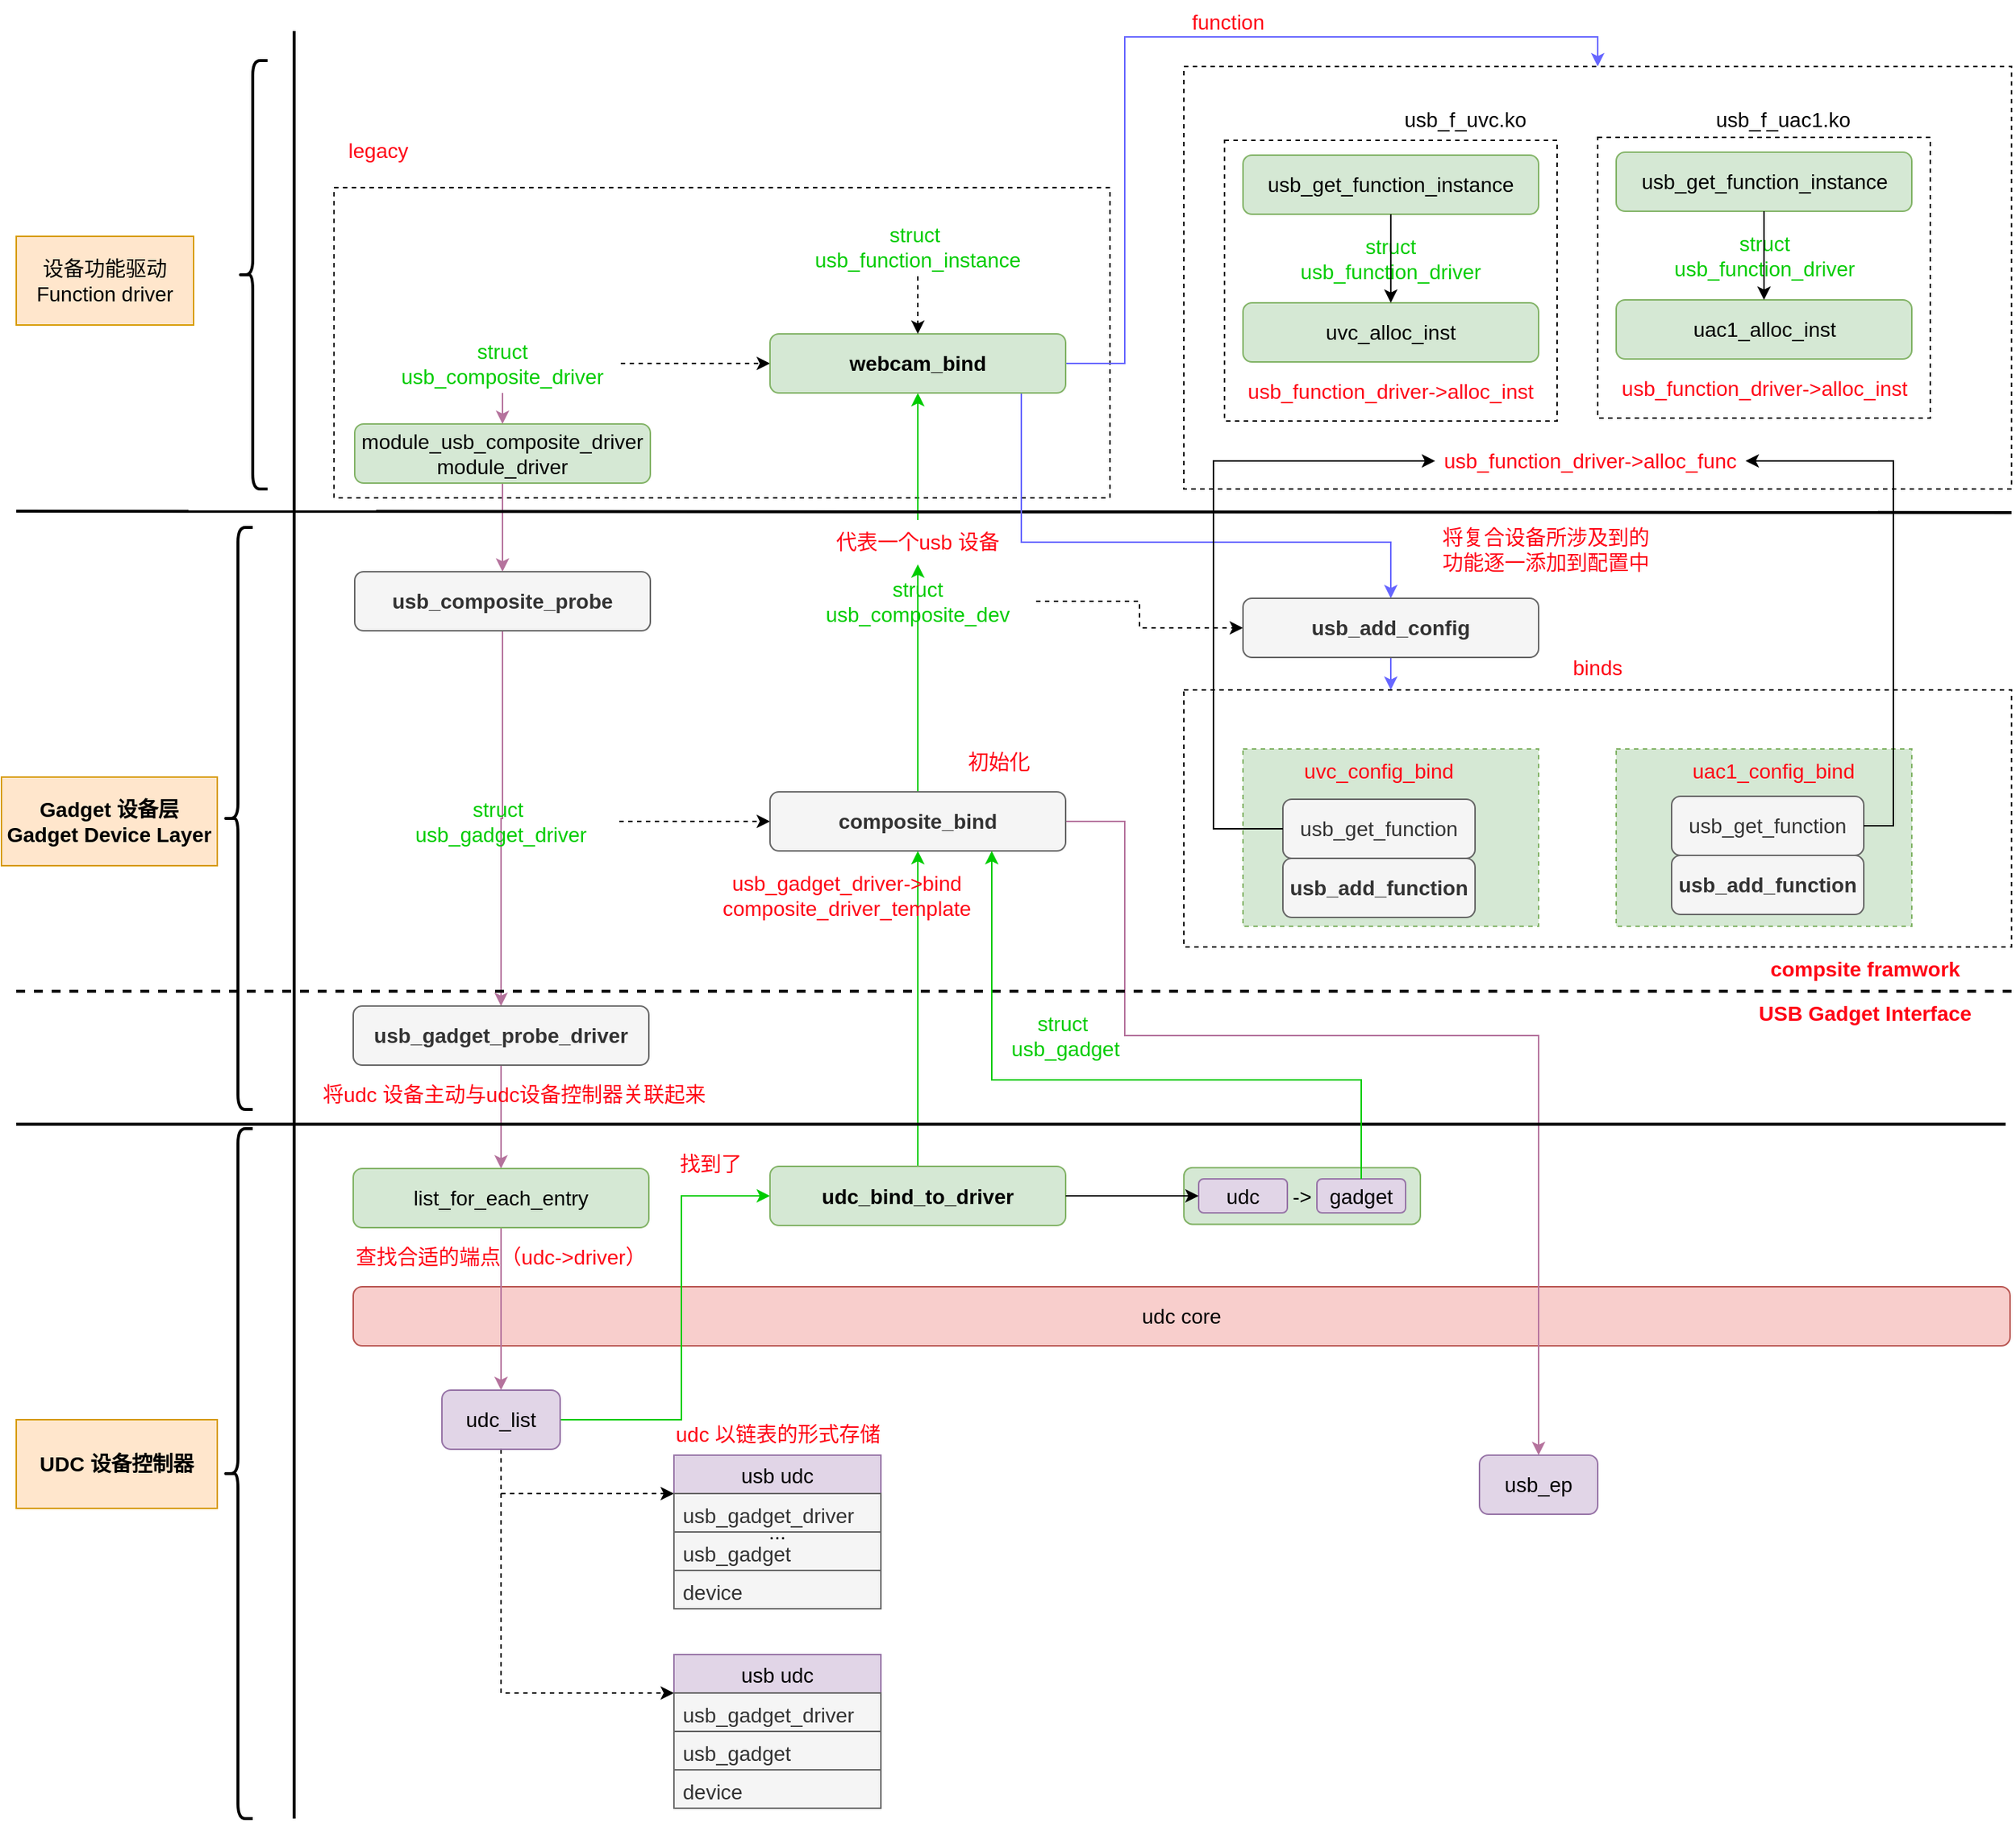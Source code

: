 <mxfile version="14.6.1" type="github">
  <diagram id="BDovwW1Q0JBoSyO907lS" name="第 1 页">
    <mxGraphModel dx="1447" dy="657" grid="1" gridSize="10" guides="1" tooltips="1" connect="1" arrows="1" fold="1" page="1" pageScale="1" pageWidth="1654" pageHeight="1169" math="0" shadow="0">
      <root>
        <mxCell id="0" />
        <mxCell id="1" parent="0" />
        <mxCell id="wkQvnUPnwcLy2Ve_AfU4-67" value="" style="rounded=0;whiteSpace=wrap;html=1;dashed=1;fontSize=14;fillColor=none;" vertex="1" parent="1">
          <mxGeometry x="870" y="516" width="560" height="174" as="geometry" />
        </mxCell>
        <mxCell id="wkQvnUPnwcLy2Ve_AfU4-7" value="" style="rounded=0;whiteSpace=wrap;html=1;fontSize=14;fillColor=none;dashed=1;" vertex="1" parent="1">
          <mxGeometry x="295" y="176" width="525" height="210" as="geometry" />
        </mxCell>
        <mxCell id="wkQvnUPnwcLy2Ve_AfU4-22" value="" style="rounded=0;whiteSpace=wrap;html=1;dashed=1;fontSize=14;fillColor=none;" vertex="1" parent="1">
          <mxGeometry x="870" y="94" width="560" height="286" as="geometry" />
        </mxCell>
        <mxCell id="V6lHvnkKD9r7ff4-EVEF-62" style="edgeStyle=orthogonalEdgeStyle;rounded=0;orthogonalLoop=1;jettySize=auto;html=1;exitX=0.5;exitY=0;exitDx=0;exitDy=0;entryX=0.5;entryY=1;entryDx=0;entryDy=0;fontSize=14;strokeColor=#00CC00;" edge="1" parent="1" source="V6lHvnkKD9r7ff4-EVEF-18" target="V6lHvnkKD9r7ff4-EVEF-49">
          <mxGeometry relative="1" as="geometry" />
        </mxCell>
        <mxCell id="V6lHvnkKD9r7ff4-EVEF-50" value="&lt;font color=&quot;#ff0516&quot;&gt;usb_gadget_driver-&amp;gt;bind&lt;br&gt;composite_driver_template&lt;br&gt;&lt;/font&gt;" style="text;html=1;strokeColor=none;fillColor=none;align=center;verticalAlign=middle;whiteSpace=wrap;rounded=0;fontSize=14;" vertex="1" parent="1">
          <mxGeometry x="557" y="640" width="170" height="30" as="geometry" />
        </mxCell>
        <mxCell id="V6lHvnkKD9r7ff4-EVEF-17" value="&lt;font&gt;&lt;span style=&quot;font-size: 14px&quot;&gt;udc core&lt;/span&gt;&lt;br&gt;&lt;/font&gt;" style="rounded=1;whiteSpace=wrap;html=1;fillColor=#f8cecc;strokeColor=#b85450;" vertex="1" parent="1">
          <mxGeometry x="308" y="920" width="1121" height="40" as="geometry" />
        </mxCell>
        <mxCell id="V6lHvnkKD9r7ff4-EVEF-10" value="" style="edgeStyle=orthogonalEdgeStyle;rounded=0;orthogonalLoop=1;jettySize=auto;html=1;fontSize=14;strokeColor=#B5739D;" edge="1" parent="1" source="V6lHvnkKD9r7ff4-EVEF-1" target="V6lHvnkKD9r7ff4-EVEF-9">
          <mxGeometry relative="1" as="geometry" />
        </mxCell>
        <mxCell id="V6lHvnkKD9r7ff4-EVEF-1" value="&lt;font&gt;&lt;span style=&quot;font-size: 14px&quot;&gt;module_usb_composite_driver&lt;/span&gt;&lt;font style=&quot;font-size: 14px&quot;&gt;&lt;br&gt;module_driver&lt;/font&gt;&lt;br&gt;&lt;/font&gt;" style="rounded=1;whiteSpace=wrap;html=1;fillColor=#d5e8d4;strokeColor=#82b366;" vertex="1" parent="1">
          <mxGeometry x="309" y="336" width="200" height="40" as="geometry" />
        </mxCell>
        <mxCell id="V6lHvnkKD9r7ff4-EVEF-14" style="edgeStyle=orthogonalEdgeStyle;rounded=0;orthogonalLoop=1;jettySize=auto;html=1;exitX=0.5;exitY=1;exitDx=0;exitDy=0;entryX=0.5;entryY=0;entryDx=0;entryDy=0;fontSize=14;strokeColor=#B5739D;" edge="1" parent="1" source="V6lHvnkKD9r7ff4-EVEF-6" target="V6lHvnkKD9r7ff4-EVEF-1">
          <mxGeometry relative="1" as="geometry" />
        </mxCell>
        <mxCell id="V6lHvnkKD9r7ff4-EVEF-65" style="edgeStyle=orthogonalEdgeStyle;rounded=0;orthogonalLoop=1;jettySize=auto;html=1;exitX=1;exitY=0.5;exitDx=0;exitDy=0;fontSize=14;dashed=1;" edge="1" parent="1" source="V6lHvnkKD9r7ff4-EVEF-6" target="V6lHvnkKD9r7ff4-EVEF-64">
          <mxGeometry relative="1" as="geometry" />
        </mxCell>
        <mxCell id="V6lHvnkKD9r7ff4-EVEF-6" value="&lt;font color=&quot;#00cc00&quot;&gt;struct usb_composite_driver&lt;/font&gt;" style="text;html=1;strokeColor=none;fillColor=none;align=center;verticalAlign=middle;whiteSpace=wrap;rounded=0;fontSize=14;" vertex="1" parent="1">
          <mxGeometry x="329" y="275" width="160" height="40" as="geometry" />
        </mxCell>
        <mxCell id="wkQvnUPnwcLy2Ve_AfU4-51" style="edgeStyle=orthogonalEdgeStyle;rounded=0;orthogonalLoop=1;jettySize=auto;html=1;exitX=0.5;exitY=1;exitDx=0;exitDy=0;fontSize=14;strokeColor=#B5739D;" edge="1" parent="1" source="V6lHvnkKD9r7ff4-EVEF-9" target="V6lHvnkKD9r7ff4-EVEF-12">
          <mxGeometry relative="1" as="geometry" />
        </mxCell>
        <mxCell id="V6lHvnkKD9r7ff4-EVEF-9" value="&lt;font&gt;&lt;span style=&quot;font-size: 14px&quot;&gt;&lt;b&gt;usb_composite_probe&lt;/b&gt;&lt;/span&gt;&lt;br&gt;&lt;/font&gt;" style="rounded=1;whiteSpace=wrap;html=1;fillColor=#f5f5f5;strokeColor=#666666;fontColor=#333333;" vertex="1" parent="1">
          <mxGeometry x="309" y="436" width="200" height="40" as="geometry" />
        </mxCell>
        <mxCell id="V6lHvnkKD9r7ff4-EVEF-66" style="edgeStyle=orthogonalEdgeStyle;rounded=0;orthogonalLoop=1;jettySize=auto;html=1;exitX=1;exitY=0.5;exitDx=0;exitDy=0;entryX=0;entryY=0.5;entryDx=0;entryDy=0;dashed=1;fontSize=14;" edge="1" parent="1" source="V6lHvnkKD9r7ff4-EVEF-11" target="V6lHvnkKD9r7ff4-EVEF-49">
          <mxGeometry relative="1" as="geometry" />
        </mxCell>
        <mxCell id="V6lHvnkKD9r7ff4-EVEF-11" value="&lt;font color=&quot;#00cc00&quot;&gt;struct&amp;nbsp;&lt;br&gt;usb_gadget_driver&lt;/font&gt;" style="text;html=1;strokeColor=none;fillColor=none;align=center;verticalAlign=middle;whiteSpace=wrap;rounded=0;fontSize=14;" vertex="1" parent="1">
          <mxGeometry x="328" y="585" width="160" height="40" as="geometry" />
        </mxCell>
        <mxCell id="wkQvnUPnwcLy2Ve_AfU4-52" style="edgeStyle=orthogonalEdgeStyle;rounded=0;orthogonalLoop=1;jettySize=auto;html=1;exitX=0.5;exitY=1;exitDx=0;exitDy=0;fontSize=14;strokeColor=#B5739D;entryX=0.5;entryY=0;entryDx=0;entryDy=0;" edge="1" parent="1" source="V6lHvnkKD9r7ff4-EVEF-12" target="V6lHvnkKD9r7ff4-EVEF-15">
          <mxGeometry relative="1" as="geometry">
            <mxPoint x="408" y="810" as="targetPoint" />
          </mxGeometry>
        </mxCell>
        <mxCell id="V6lHvnkKD9r7ff4-EVEF-12" value="&lt;font&gt;&lt;span style=&quot;font-size: 14px&quot;&gt;&lt;b&gt;usb_gadget_probe_driver&lt;/b&gt;&lt;/span&gt;&lt;br&gt;&lt;/font&gt;" style="rounded=1;whiteSpace=wrap;html=1;fillColor=#f5f5f5;strokeColor=#666666;fontColor=#333333;" vertex="1" parent="1">
          <mxGeometry x="308" y="730" width="200" height="40" as="geometry" />
        </mxCell>
        <mxCell id="V6lHvnkKD9r7ff4-EVEF-13" value="&lt;font color=&quot;#ff0516&quot;&gt;将udc 设备主动与udc设备控制器关联起来&lt;/font&gt;" style="text;html=1;strokeColor=none;fillColor=none;align=center;verticalAlign=middle;whiteSpace=wrap;rounded=0;fontSize=14;" vertex="1" parent="1">
          <mxGeometry x="277" y="780" width="280" height="20" as="geometry" />
        </mxCell>
        <mxCell id="wkQvnUPnwcLy2Ve_AfU4-53" style="edgeStyle=orthogonalEdgeStyle;rounded=0;orthogonalLoop=1;jettySize=auto;html=1;exitX=0.5;exitY=1;exitDx=0;exitDy=0;fontSize=14;strokeColor=#B5739D;" edge="1" parent="1" source="V6lHvnkKD9r7ff4-EVEF-15" target="V6lHvnkKD9r7ff4-EVEF-16">
          <mxGeometry relative="1" as="geometry" />
        </mxCell>
        <mxCell id="V6lHvnkKD9r7ff4-EVEF-15" value="&lt;font&gt;&lt;span style=&quot;font-size: 14px&quot;&gt;list_for_each_entry&lt;/span&gt;&lt;br&gt;&lt;/font&gt;" style="rounded=1;whiteSpace=wrap;html=1;fillColor=#d5e8d4;strokeColor=#82b366;" vertex="1" parent="1">
          <mxGeometry x="308" y="840" width="200" height="40" as="geometry" />
        </mxCell>
        <mxCell id="V6lHvnkKD9r7ff4-EVEF-34" style="edgeStyle=orthogonalEdgeStyle;rounded=0;orthogonalLoop=1;jettySize=auto;html=1;exitX=0.5;exitY=1;exitDx=0;exitDy=0;entryX=0;entryY=0.25;entryDx=0;entryDy=0;fontSize=14;dashed=1;" edge="1" parent="1" source="V6lHvnkKD9r7ff4-EVEF-16" target="V6lHvnkKD9r7ff4-EVEF-24">
          <mxGeometry relative="1" as="geometry" />
        </mxCell>
        <mxCell id="V6lHvnkKD9r7ff4-EVEF-35" style="edgeStyle=orthogonalEdgeStyle;rounded=0;orthogonalLoop=1;jettySize=auto;html=1;exitX=0.5;exitY=1;exitDx=0;exitDy=0;entryX=0;entryY=0.25;entryDx=0;entryDy=0;dashed=1;fontSize=14;" edge="1" parent="1" source="V6lHvnkKD9r7ff4-EVEF-16" target="V6lHvnkKD9r7ff4-EVEF-29">
          <mxGeometry relative="1" as="geometry" />
        </mxCell>
        <mxCell id="wkQvnUPnwcLy2Ve_AfU4-87" style="edgeStyle=orthogonalEdgeStyle;rounded=0;orthogonalLoop=1;jettySize=auto;html=1;exitX=1;exitY=0.5;exitDx=0;exitDy=0;entryX=0;entryY=0.5;entryDx=0;entryDy=0;fontSize=14;strokeColor=#00CC00;" edge="1" parent="1" source="V6lHvnkKD9r7ff4-EVEF-16" target="V6lHvnkKD9r7ff4-EVEF-18">
          <mxGeometry relative="1" as="geometry">
            <Array as="points">
              <mxPoint x="530" y="1010" />
              <mxPoint x="530" y="858" />
            </Array>
          </mxGeometry>
        </mxCell>
        <mxCell id="V6lHvnkKD9r7ff4-EVEF-16" value="&lt;font&gt;&lt;span style=&quot;font-size: 14px&quot;&gt;udc_list&lt;/span&gt;&lt;br&gt;&lt;/font&gt;" style="rounded=1;whiteSpace=wrap;html=1;fillColor=#e1d5e7;strokeColor=#9673a6;" vertex="1" parent="1">
          <mxGeometry x="368" y="990" width="80" height="40" as="geometry" />
        </mxCell>
        <mxCell id="V6lHvnkKD9r7ff4-EVEF-18" value="&lt;font&gt;&lt;span style=&quot;font-size: 14px&quot;&gt;&lt;b&gt;udc_bind_to_driver&lt;/b&gt;&lt;/span&gt;&lt;br&gt;&lt;/font&gt;" style="rounded=1;whiteSpace=wrap;html=1;fillColor=#d5e8d4;strokeColor=#82b366;" vertex="1" parent="1">
          <mxGeometry x="590" y="838.51" width="200" height="40" as="geometry" />
        </mxCell>
        <mxCell id="V6lHvnkKD9r7ff4-EVEF-21" value="&lt;font color=&quot;#ff0516&quot;&gt;找到了&lt;/font&gt;" style="text;html=1;strokeColor=none;fillColor=none;align=center;verticalAlign=middle;whiteSpace=wrap;rounded=0;fontSize=14;" vertex="1" parent="1">
          <mxGeometry x="520" y="827" width="60" height="20" as="geometry" />
        </mxCell>
        <mxCell id="V6lHvnkKD9r7ff4-EVEF-22" value="&lt;font color=&quot;#ff0516&quot;&gt;查找合适的端点（udc-&amp;gt;driver）&lt;/font&gt;" style="text;html=1;strokeColor=none;fillColor=none;align=center;verticalAlign=middle;whiteSpace=wrap;rounded=0;fontSize=14;" vertex="1" parent="1">
          <mxGeometry x="308" y="890" width="200" height="20" as="geometry" />
        </mxCell>
        <mxCell id="V6lHvnkKD9r7ff4-EVEF-24" value="usb udc" style="swimlane;fontStyle=0;childLayout=stackLayout;horizontal=1;startSize=26;fillColor=#e1d5e7;horizontalStack=0;resizeParent=1;resizeParentMax=0;resizeLast=0;collapsible=1;marginBottom=0;fontSize=14;strokeColor=#9673a6;" vertex="1" parent="1">
          <mxGeometry x="525" y="1034" width="140" height="104" as="geometry" />
        </mxCell>
        <mxCell id="V6lHvnkKD9r7ff4-EVEF-26" value="usb_gadget_driver" style="text;strokeColor=#666666;fillColor=#f5f5f5;align=left;verticalAlign=top;spacingLeft=4;spacingRight=4;overflow=hidden;rotatable=0;points=[[0,0.5],[1,0.5]];portConstraint=eastwest;fontSize=14;fontColor=#333333;" vertex="1" parent="V6lHvnkKD9r7ff4-EVEF-24">
          <mxGeometry y="26" width="140" height="26" as="geometry" />
        </mxCell>
        <mxCell id="V6lHvnkKD9r7ff4-EVEF-27" value="usb_gadget" style="text;strokeColor=#666666;fillColor=#f5f5f5;align=left;verticalAlign=top;spacingLeft=4;spacingRight=4;overflow=hidden;rotatable=0;points=[[0,0.5],[1,0.5]];portConstraint=eastwest;fontSize=14;fontColor=#333333;" vertex="1" parent="V6lHvnkKD9r7ff4-EVEF-24">
          <mxGeometry y="52" width="140" height="26" as="geometry" />
        </mxCell>
        <mxCell id="V6lHvnkKD9r7ff4-EVEF-28" value="device" style="text;strokeColor=#666666;fillColor=#f5f5f5;align=left;verticalAlign=top;spacingLeft=4;spacingRight=4;overflow=hidden;rotatable=0;points=[[0,0.5],[1,0.5]];portConstraint=eastwest;fontSize=14;fontColor=#333333;" vertex="1" parent="V6lHvnkKD9r7ff4-EVEF-24">
          <mxGeometry y="78" width="140" height="26" as="geometry" />
        </mxCell>
        <mxCell id="V6lHvnkKD9r7ff4-EVEF-29" value="usb udc" style="swimlane;fontStyle=0;childLayout=stackLayout;horizontal=1;startSize=26;fillColor=#e1d5e7;horizontalStack=0;resizeParent=1;resizeParentMax=0;resizeLast=0;collapsible=1;marginBottom=0;fontSize=14;strokeColor=#9673a6;" vertex="1" parent="1">
          <mxGeometry x="525" y="1169" width="140" height="104" as="geometry" />
        </mxCell>
        <mxCell id="V6lHvnkKD9r7ff4-EVEF-30" value="usb_gadget_driver" style="text;align=left;verticalAlign=top;spacingLeft=4;spacingRight=4;overflow=hidden;rotatable=0;points=[[0,0.5],[1,0.5]];portConstraint=eastwest;fontSize=14;fillColor=#f5f5f5;strokeColor=#666666;fontColor=#333333;" vertex="1" parent="V6lHvnkKD9r7ff4-EVEF-29">
          <mxGeometry y="26" width="140" height="26" as="geometry" />
        </mxCell>
        <mxCell id="V6lHvnkKD9r7ff4-EVEF-31" value="usb_gadget" style="text;align=left;verticalAlign=top;spacingLeft=4;spacingRight=4;overflow=hidden;rotatable=0;points=[[0,0.5],[1,0.5]];portConstraint=eastwest;fontSize=14;fillColor=#f5f5f5;strokeColor=#666666;fontColor=#333333;" vertex="1" parent="V6lHvnkKD9r7ff4-EVEF-29">
          <mxGeometry y="52" width="140" height="26" as="geometry" />
        </mxCell>
        <mxCell id="V6lHvnkKD9r7ff4-EVEF-32" value="device" style="text;align=left;verticalAlign=top;spacingLeft=4;spacingRight=4;overflow=hidden;rotatable=0;points=[[0,0.5],[1,0.5]];portConstraint=eastwest;fontSize=14;fillColor=#f5f5f5;strokeColor=#666666;fontColor=#333333;" vertex="1" parent="V6lHvnkKD9r7ff4-EVEF-29">
          <mxGeometry y="78" width="140" height="26" as="geometry" />
        </mxCell>
        <mxCell id="V6lHvnkKD9r7ff4-EVEF-33" value="..." style="text;html=1;strokeColor=none;fillColor=none;align=center;verticalAlign=middle;whiteSpace=wrap;rounded=0;fontSize=14;" vertex="1" parent="1">
          <mxGeometry x="575" y="1076" width="40" height="20" as="geometry" />
        </mxCell>
        <mxCell id="V6lHvnkKD9r7ff4-EVEF-36" value="&lt;font color=&quot;#ff0516&quot;&gt;udc 以链表的形式存储&lt;/font&gt;" style="text;html=1;strokeColor=none;fillColor=none;align=center;verticalAlign=middle;whiteSpace=wrap;rounded=0;fontSize=14;" vertex="1" parent="1">
          <mxGeometry x="517.5" y="1010" width="155" height="20" as="geometry" />
        </mxCell>
        <mxCell id="V6lHvnkKD9r7ff4-EVEF-43" value="" style="group" vertex="1" connectable="0" parent="1">
          <mxGeometry x="880" y="847" width="150" height="33" as="geometry" />
        </mxCell>
        <mxCell id="V6lHvnkKD9r7ff4-EVEF-44" value="" style="rounded=1;whiteSpace=wrap;html=1;fontSize=14;fillColor=#d5e8d4;strokeColor=#82b366;" vertex="1" parent="V6lHvnkKD9r7ff4-EVEF-43">
          <mxGeometry x="-10" y="-7.674" width="160" height="38.372" as="geometry" />
        </mxCell>
        <mxCell id="V6lHvnkKD9r7ff4-EVEF-37" value="&lt;font&gt;&lt;span style=&quot;font-size: 14px&quot;&gt;udc&lt;/span&gt;&lt;br&gt;&lt;/font&gt;" style="rounded=1;whiteSpace=wrap;html=1;fillColor=#e1d5e7;strokeColor=#9673a6;" vertex="1" parent="V6lHvnkKD9r7ff4-EVEF-43">
          <mxGeometry width="60" height="23.023" as="geometry" />
        </mxCell>
        <mxCell id="V6lHvnkKD9r7ff4-EVEF-39" value="&lt;font&gt;&lt;span style=&quot;font-size: 14px&quot;&gt;gadget&lt;/span&gt;&lt;br&gt;&lt;/font&gt;" style="rounded=1;whiteSpace=wrap;html=1;fillColor=#e1d5e7;strokeColor=#9673a6;" vertex="1" parent="V6lHvnkKD9r7ff4-EVEF-43">
          <mxGeometry x="80" width="60" height="23.023" as="geometry" />
        </mxCell>
        <mxCell id="V6lHvnkKD9r7ff4-EVEF-41" value="-&amp;gt;" style="text;html=1;strokeColor=none;fillColor=none;align=center;verticalAlign=middle;whiteSpace=wrap;rounded=0;fontSize=14;" vertex="1" parent="V6lHvnkKD9r7ff4-EVEF-43">
          <mxGeometry x="55" y="3.837" width="30" height="15.349" as="geometry" />
        </mxCell>
        <mxCell id="V6lHvnkKD9r7ff4-EVEF-48" style="edgeStyle=orthogonalEdgeStyle;rounded=0;orthogonalLoop=1;jettySize=auto;html=1;exitX=1;exitY=0.5;exitDx=0;exitDy=0;entryX=0;entryY=0.5;entryDx=0;entryDy=0;fontSize=14;" edge="1" parent="1" source="V6lHvnkKD9r7ff4-EVEF-18" target="V6lHvnkKD9r7ff4-EVEF-37">
          <mxGeometry relative="1" as="geometry" />
        </mxCell>
        <mxCell id="wkQvnUPnwcLy2Ve_AfU4-1" style="edgeStyle=orthogonalEdgeStyle;rounded=0;orthogonalLoop=1;jettySize=auto;html=1;exitX=0.5;exitY=0;exitDx=0;exitDy=0;fontSize=14;strokeColor=#00CC00;" edge="1" parent="1" source="V6lHvnkKD9r7ff4-EVEF-49" target="V6lHvnkKD9r7ff4-EVEF-54">
          <mxGeometry relative="1" as="geometry" />
        </mxCell>
        <mxCell id="wkQvnUPnwcLy2Ve_AfU4-89" style="edgeStyle=orthogonalEdgeStyle;rounded=0;orthogonalLoop=1;jettySize=auto;html=1;exitX=1;exitY=0.5;exitDx=0;exitDy=0;entryX=0.5;entryY=0;entryDx=0;entryDy=0;fontSize=14;strokeColor=#B5739D;" edge="1" parent="1" source="V6lHvnkKD9r7ff4-EVEF-49" target="wkQvnUPnwcLy2Ve_AfU4-88">
          <mxGeometry relative="1" as="geometry">
            <Array as="points">
              <mxPoint x="830" y="605" />
              <mxPoint x="830" y="750" />
              <mxPoint x="1110" y="750" />
            </Array>
          </mxGeometry>
        </mxCell>
        <mxCell id="V6lHvnkKD9r7ff4-EVEF-49" value="&lt;font&gt;&lt;span style=&quot;font-size: 14px&quot;&gt;&lt;b&gt;composite_bind&lt;/b&gt;&lt;/span&gt;&lt;br&gt;&lt;/font&gt;" style="rounded=1;whiteSpace=wrap;html=1;fillColor=#f5f5f5;strokeColor=#666666;fontColor=#333333;" vertex="1" parent="1">
          <mxGeometry x="590" y="585" width="200" height="40" as="geometry" />
        </mxCell>
        <mxCell id="V6lHvnkKD9r7ff4-EVEF-51" value="&lt;font color=&quot;#ff0516&quot;&gt;初始化&lt;br&gt;&lt;/font&gt;" style="text;html=1;strokeColor=none;fillColor=none;align=center;verticalAlign=middle;whiteSpace=wrap;rounded=0;fontSize=14;" vertex="1" parent="1">
          <mxGeometry x="715" y="550" width="60" height="30" as="geometry" />
        </mxCell>
        <mxCell id="wkQvnUPnwcLy2Ve_AfU4-49" style="edgeStyle=orthogonalEdgeStyle;rounded=0;orthogonalLoop=1;jettySize=auto;html=1;exitX=1;exitY=0.5;exitDx=0;exitDy=0;fontSize=14;dashed=1;" edge="1" parent="1" source="V6lHvnkKD9r7ff4-EVEF-53" target="wkQvnUPnwcLy2Ve_AfU4-11">
          <mxGeometry relative="1" as="geometry" />
        </mxCell>
        <mxCell id="V6lHvnkKD9r7ff4-EVEF-53" value="&lt;font color=&quot;#00cc00&quot;&gt;struct usb_composite_dev&lt;/font&gt;" style="text;html=1;strokeColor=none;fillColor=none;align=center;verticalAlign=middle;whiteSpace=wrap;rounded=0;fontSize=14;" vertex="1" parent="1">
          <mxGeometry x="610" y="436" width="160" height="40" as="geometry" />
        </mxCell>
        <mxCell id="wkQvnUPnwcLy2Ve_AfU4-2" style="edgeStyle=orthogonalEdgeStyle;rounded=0;orthogonalLoop=1;jettySize=auto;html=1;exitX=0.5;exitY=0;exitDx=0;exitDy=0;entryX=0.5;entryY=1;entryDx=0;entryDy=0;fontSize=14;strokeColor=#00CC00;" edge="1" parent="1" source="V6lHvnkKD9r7ff4-EVEF-54" target="V6lHvnkKD9r7ff4-EVEF-64">
          <mxGeometry relative="1" as="geometry" />
        </mxCell>
        <mxCell id="V6lHvnkKD9r7ff4-EVEF-54" value="&lt;font color=&quot;#ff0516&quot;&gt;代表一个usb 设备&lt;br&gt;&lt;/font&gt;" style="text;html=1;strokeColor=none;fillColor=none;align=center;verticalAlign=middle;whiteSpace=wrap;rounded=0;fontSize=14;" vertex="1" parent="1">
          <mxGeometry x="625" y="401" width="130" height="30" as="geometry" />
        </mxCell>
        <mxCell id="V6lHvnkKD9r7ff4-EVEF-55" value="设备功能驱动&lt;br&gt;Function driver" style="rounded=0;whiteSpace=wrap;html=1;fontSize=14;fillColor=#ffe6cc;strokeColor=#d79b00;" vertex="1" parent="1">
          <mxGeometry x="80" y="209" width="120" height="60" as="geometry" />
        </mxCell>
        <mxCell id="V6lHvnkKD9r7ff4-EVEF-56" value="" style="endArrow=none;html=1;fontSize=14;strokeWidth=2;" edge="1" parent="1">
          <mxGeometry width="50" height="50" relative="1" as="geometry">
            <mxPoint x="80" y="395" as="sourcePoint" />
            <mxPoint x="1430" y="396" as="targetPoint" />
          </mxGeometry>
        </mxCell>
        <mxCell id="V6lHvnkKD9r7ff4-EVEF-58" value="&lt;b&gt;Gadget 设备层&lt;br&gt;Gadget Device Layer&lt;/b&gt;" style="rounded=0;whiteSpace=wrap;html=1;fontSize=14;fillColor=#ffe6cc;strokeColor=#d79b00;" vertex="1" parent="1">
          <mxGeometry x="70" y="575" width="146" height="60" as="geometry" />
        </mxCell>
        <mxCell id="V6lHvnkKD9r7ff4-EVEF-59" value="&lt;b&gt;UDC 设备控制器&lt;/b&gt;" style="rounded=0;whiteSpace=wrap;html=1;fontSize=14;fillColor=#ffe6cc;strokeColor=#d79b00;" vertex="1" parent="1">
          <mxGeometry x="80" y="1010" width="136" height="60" as="geometry" />
        </mxCell>
        <mxCell id="wkQvnUPnwcLy2Ve_AfU4-54" style="edgeStyle=orthogonalEdgeStyle;rounded=0;orthogonalLoop=1;jettySize=auto;html=1;exitX=0.75;exitY=1;exitDx=0;exitDy=0;fontSize=14;strokeColor=#6666FF;" edge="1" parent="1" source="V6lHvnkKD9r7ff4-EVEF-64" target="wkQvnUPnwcLy2Ve_AfU4-11">
          <mxGeometry relative="1" as="geometry">
            <Array as="points">
              <mxPoint x="760" y="315" />
              <mxPoint x="760" y="416" />
              <mxPoint x="1010" y="416" />
            </Array>
          </mxGeometry>
        </mxCell>
        <mxCell id="wkQvnUPnwcLy2Ve_AfU4-83" style="edgeStyle=orthogonalEdgeStyle;rounded=0;orthogonalLoop=1;jettySize=auto;html=1;exitX=1;exitY=0.5;exitDx=0;exitDy=0;entryX=0.5;entryY=0;entryDx=0;entryDy=0;fontSize=14;strokeColor=#6666FF;" edge="1" parent="1" source="V6lHvnkKD9r7ff4-EVEF-64" target="wkQvnUPnwcLy2Ve_AfU4-22">
          <mxGeometry relative="1" as="geometry" />
        </mxCell>
        <mxCell id="V6lHvnkKD9r7ff4-EVEF-64" value="&lt;font&gt;&lt;span style=&quot;font-size: 14px&quot;&gt;&lt;b&gt;webcam_bind&lt;/b&gt;&lt;/span&gt;&lt;br&gt;&lt;/font&gt;" style="rounded=1;whiteSpace=wrap;html=1;fillColor=#d5e8d4;strokeColor=#82b366;" vertex="1" parent="1">
          <mxGeometry x="590" y="275" width="200" height="40" as="geometry" />
        </mxCell>
        <mxCell id="wkQvnUPnwcLy2Ve_AfU4-4" style="edgeStyle=orthogonalEdgeStyle;rounded=0;orthogonalLoop=1;jettySize=auto;html=1;exitX=0.5;exitY=1;exitDx=0;exitDy=0;entryX=0.5;entryY=0;entryDx=0;entryDy=0;fontSize=14;dashed=1;" edge="1" parent="1" source="V6lHvnkKD9r7ff4-EVEF-68" target="V6lHvnkKD9r7ff4-EVEF-64">
          <mxGeometry relative="1" as="geometry" />
        </mxCell>
        <mxCell id="V6lHvnkKD9r7ff4-EVEF-68" value="&lt;font color=&quot;#00cc00&quot;&gt;struct&amp;nbsp;&lt;br&gt;usb_function_instance&lt;/font&gt;" style="text;html=1;strokeColor=none;fillColor=none;align=center;verticalAlign=middle;whiteSpace=wrap;rounded=0;fontSize=14;" vertex="1" parent="1">
          <mxGeometry x="610" y="196" width="160" height="40" as="geometry" />
        </mxCell>
        <mxCell id="wkQvnUPnwcLy2Ve_AfU4-8" value="&lt;font color=&quot;#ff0516&quot;&gt;legacy&lt;br&gt;&lt;/font&gt;" style="text;html=1;strokeColor=none;fillColor=none;align=center;verticalAlign=middle;whiteSpace=wrap;rounded=0;fontSize=14;" vertex="1" parent="1">
          <mxGeometry x="295" y="136" width="60" height="30" as="geometry" />
        </mxCell>
        <mxCell id="wkQvnUPnwcLy2Ve_AfU4-10" value="&lt;font color=&quot;#ff0516&quot;&gt;function&lt;br&gt;&lt;/font&gt;" style="text;html=1;strokeColor=none;fillColor=none;align=center;verticalAlign=middle;whiteSpace=wrap;rounded=0;fontSize=14;" vertex="1" parent="1">
          <mxGeometry x="870" y="49" width="60" height="30" as="geometry" />
        </mxCell>
        <mxCell id="wkQvnUPnwcLy2Ve_AfU4-82" style="edgeStyle=orthogonalEdgeStyle;rounded=0;orthogonalLoop=1;jettySize=auto;html=1;exitX=0.5;exitY=1;exitDx=0;exitDy=0;entryX=0.25;entryY=0;entryDx=0;entryDy=0;fontSize=14;strokeColor=#6666FF;" edge="1" parent="1" source="wkQvnUPnwcLy2Ve_AfU4-11" target="wkQvnUPnwcLy2Ve_AfU4-67">
          <mxGeometry relative="1" as="geometry" />
        </mxCell>
        <mxCell id="wkQvnUPnwcLy2Ve_AfU4-11" value="&lt;font&gt;&lt;span style=&quot;font-size: 14px&quot;&gt;&lt;b&gt;usb_add_config&lt;/b&gt;&lt;/span&gt;&lt;br&gt;&lt;/font&gt;" style="rounded=1;whiteSpace=wrap;html=1;fillColor=#f5f5f5;strokeColor=#666666;fontColor=#333333;" vertex="1" parent="1">
          <mxGeometry x="910" y="454" width="200" height="40" as="geometry" />
        </mxCell>
        <mxCell id="wkQvnUPnwcLy2Ve_AfU4-34" value="" style="group" vertex="1" connectable="0" parent="1">
          <mxGeometry x="897.5" y="144" width="225" height="190" as="geometry" />
        </mxCell>
        <mxCell id="wkQvnUPnwcLy2Ve_AfU4-18" value="" style="rounded=0;whiteSpace=wrap;html=1;dashed=1;fontSize=14;fillColor=none;" vertex="1" parent="wkQvnUPnwcLy2Ve_AfU4-34">
          <mxGeometry width="225" height="190" as="geometry" />
        </mxCell>
        <mxCell id="wkQvnUPnwcLy2Ve_AfU4-33" value="" style="group" vertex="1" connectable="0" parent="wkQvnUPnwcLy2Ve_AfU4-34">
          <mxGeometry x="12.5" y="10" width="200" height="175" as="geometry" />
        </mxCell>
        <mxCell id="V6lHvnkKD9r7ff4-EVEF-69" value="&lt;font color=&quot;#00cc00&quot;&gt;struct usb_function_driver&lt;/font&gt;" style="text;html=1;strokeColor=none;fillColor=none;align=center;verticalAlign=middle;whiteSpace=wrap;rounded=0;fontSize=14;" vertex="1" parent="wkQvnUPnwcLy2Ve_AfU4-33">
          <mxGeometry x="20" y="50" width="160" height="40" as="geometry" />
        </mxCell>
        <mxCell id="V6lHvnkKD9r7ff4-EVEF-73" value="&lt;font color=&quot;#ff0516&quot;&gt;usb_function_driver-&amp;gt;alloc_inst&lt;br&gt;&lt;/font&gt;" style="text;html=1;strokeColor=none;fillColor=none;align=center;verticalAlign=middle;whiteSpace=wrap;rounded=0;fontSize=14;" vertex="1" parent="wkQvnUPnwcLy2Ve_AfU4-33">
          <mxGeometry y="145" width="200" height="30" as="geometry" />
        </mxCell>
        <mxCell id="V6lHvnkKD9r7ff4-EVEF-67" value="&lt;font&gt;&lt;span style=&quot;font-size: 14px&quot;&gt;usb_get_function_instance&lt;/span&gt;&lt;br&gt;&lt;/font&gt;" style="rounded=1;whiteSpace=wrap;html=1;fillColor=#d5e8d4;strokeColor=#82b366;" vertex="1" parent="wkQvnUPnwcLy2Ve_AfU4-33">
          <mxGeometry width="200" height="40" as="geometry" />
        </mxCell>
        <mxCell id="V6lHvnkKD9r7ff4-EVEF-72" value="&lt;font&gt;&lt;span style=&quot;font-size: 14px&quot;&gt;uvc_alloc_inst&lt;/span&gt;&lt;br&gt;&lt;/font&gt;" style="rounded=1;whiteSpace=wrap;html=1;fillColor=#d5e8d4;strokeColor=#82b366;" vertex="1" parent="wkQvnUPnwcLy2Ve_AfU4-33">
          <mxGeometry y="100" width="200" height="40" as="geometry" />
        </mxCell>
        <mxCell id="wkQvnUPnwcLy2Ve_AfU4-6" style="edgeStyle=orthogonalEdgeStyle;rounded=0;orthogonalLoop=1;jettySize=auto;html=1;exitX=0.5;exitY=1;exitDx=0;exitDy=0;fontSize=14;" edge="1" parent="wkQvnUPnwcLy2Ve_AfU4-33" source="V6lHvnkKD9r7ff4-EVEF-67" target="V6lHvnkKD9r7ff4-EVEF-72">
          <mxGeometry as="geometry" />
        </mxCell>
        <mxCell id="wkQvnUPnwcLy2Ve_AfU4-35" value="" style="group" vertex="1" connectable="0" parent="1">
          <mxGeometry x="1150" y="142" width="225" height="190" as="geometry" />
        </mxCell>
        <mxCell id="wkQvnUPnwcLy2Ve_AfU4-36" value="" style="rounded=0;whiteSpace=wrap;html=1;dashed=1;fontSize=14;fillColor=none;" vertex="1" parent="wkQvnUPnwcLy2Ve_AfU4-35">
          <mxGeometry width="225" height="190" as="geometry" />
        </mxCell>
        <mxCell id="wkQvnUPnwcLy2Ve_AfU4-37" value="" style="group" vertex="1" connectable="0" parent="wkQvnUPnwcLy2Ve_AfU4-35">
          <mxGeometry x="12.5" y="10" width="200" height="175" as="geometry" />
        </mxCell>
        <mxCell id="wkQvnUPnwcLy2Ve_AfU4-38" value="&lt;font color=&quot;#00cc00&quot;&gt;struct usb_function_driver&lt;/font&gt;" style="text;html=1;strokeColor=none;fillColor=none;align=center;verticalAlign=middle;whiteSpace=wrap;rounded=0;fontSize=14;" vertex="1" parent="wkQvnUPnwcLy2Ve_AfU4-37">
          <mxGeometry x="20" y="50" width="160" height="40" as="geometry" />
        </mxCell>
        <mxCell id="wkQvnUPnwcLy2Ve_AfU4-39" value="&lt;font color=&quot;#ff0516&quot;&gt;usb_function_driver-&amp;gt;alloc_inst&lt;br&gt;&lt;/font&gt;" style="text;html=1;strokeColor=none;fillColor=none;align=center;verticalAlign=middle;whiteSpace=wrap;rounded=0;fontSize=14;" vertex="1" parent="wkQvnUPnwcLy2Ve_AfU4-37">
          <mxGeometry y="145" width="200" height="30" as="geometry" />
        </mxCell>
        <mxCell id="wkQvnUPnwcLy2Ve_AfU4-40" value="&lt;font&gt;&lt;span style=&quot;font-size: 14px&quot;&gt;usb_get_function_instance&lt;/span&gt;&lt;br&gt;&lt;/font&gt;" style="rounded=1;whiteSpace=wrap;html=1;fillColor=#d5e8d4;strokeColor=#82b366;" vertex="1" parent="wkQvnUPnwcLy2Ve_AfU4-37">
          <mxGeometry width="200" height="40" as="geometry" />
        </mxCell>
        <mxCell id="wkQvnUPnwcLy2Ve_AfU4-41" value="&lt;font&gt;&lt;span style=&quot;font-size: 14px&quot;&gt;uac1_alloc_inst&lt;/span&gt;&lt;br&gt;&lt;/font&gt;" style="rounded=1;whiteSpace=wrap;html=1;fillColor=#d5e8d4;strokeColor=#82b366;" vertex="1" parent="wkQvnUPnwcLy2Ve_AfU4-37">
          <mxGeometry y="100" width="200" height="40" as="geometry" />
        </mxCell>
        <mxCell id="wkQvnUPnwcLy2Ve_AfU4-42" style="edgeStyle=orthogonalEdgeStyle;rounded=0;orthogonalLoop=1;jettySize=auto;html=1;exitX=0.5;exitY=1;exitDx=0;exitDy=0;fontSize=14;" edge="1" parent="wkQvnUPnwcLy2Ve_AfU4-37" source="wkQvnUPnwcLy2Ve_AfU4-40" target="wkQvnUPnwcLy2Ve_AfU4-41">
          <mxGeometry as="geometry" />
        </mxCell>
        <mxCell id="wkQvnUPnwcLy2Ve_AfU4-44" value="usb_f_uac1.ko" style="text;html=1;align=center;verticalAlign=middle;resizable=0;points=[];autosize=1;strokeColor=none;fontSize=14;" vertex="1" parent="1">
          <mxGeometry x="1220" y="120" width="110" height="20" as="geometry" />
        </mxCell>
        <mxCell id="wkQvnUPnwcLy2Ve_AfU4-43" value="usb_f_uvc.ko" style="text;html=1;align=center;verticalAlign=middle;resizable=0;points=[];autosize=1;strokeColor=none;fontSize=14;" vertex="1" parent="1">
          <mxGeometry x="1010" y="120" width="100" height="20" as="geometry" />
        </mxCell>
        <mxCell id="wkQvnUPnwcLy2Ve_AfU4-65" value="" style="group" vertex="1" connectable="0" parent="1">
          <mxGeometry x="910" y="556" width="200" height="120" as="geometry" />
        </mxCell>
        <mxCell id="wkQvnUPnwcLy2Ve_AfU4-57" value="" style="rounded=0;whiteSpace=wrap;html=1;dashed=1;fontSize=14;fillColor=#d5e8d4;strokeColor=#82b366;" vertex="1" parent="wkQvnUPnwcLy2Ve_AfU4-65">
          <mxGeometry width="200" height="120" as="geometry" />
        </mxCell>
        <mxCell id="wkQvnUPnwcLy2Ve_AfU4-58" value="" style="group" vertex="1" connectable="0" parent="wkQvnUPnwcLy2Ve_AfU4-65">
          <mxGeometry x="27" y="34" width="130" height="80" as="geometry" />
        </mxCell>
        <mxCell id="wkQvnUPnwcLy2Ve_AfU4-55" value="&lt;font&gt;&lt;span style=&quot;font-size: 14px&quot;&gt;usb_get_function&lt;/span&gt;&lt;br&gt;&lt;/font&gt;" style="rounded=1;whiteSpace=wrap;html=1;fillColor=#f5f5f5;strokeColor=#666666;fontColor=#333333;" vertex="1" parent="wkQvnUPnwcLy2Ve_AfU4-58">
          <mxGeometry width="130" height="40" as="geometry" />
        </mxCell>
        <mxCell id="wkQvnUPnwcLy2Ve_AfU4-56" value="&lt;font&gt;&lt;span style=&quot;font-size: 14px&quot;&gt;&lt;b&gt;usb_add_function&lt;/b&gt;&lt;/span&gt;&lt;br&gt;&lt;/font&gt;" style="rounded=1;whiteSpace=wrap;html=1;fillColor=#f5f5f5;strokeColor=#666666;fontColor=#333333;" vertex="1" parent="wkQvnUPnwcLy2Ve_AfU4-58">
          <mxGeometry y="40" width="130" height="40" as="geometry" />
        </mxCell>
        <mxCell id="wkQvnUPnwcLy2Ve_AfU4-59" value="&lt;font color=&quot;#ff0516&quot;&gt;uvc_config_bind&lt;br&gt;&lt;/font&gt;" style="text;html=1;strokeColor=none;fillColor=none;align=center;verticalAlign=middle;whiteSpace=wrap;rounded=0;fontSize=14;" vertex="1" parent="wkQvnUPnwcLy2Ve_AfU4-65">
          <mxGeometry x="7" width="170" height="30" as="geometry" />
        </mxCell>
        <mxCell id="wkQvnUPnwcLy2Ve_AfU4-66" value="" style="group" vertex="1" connectable="0" parent="1">
          <mxGeometry x="1162.5" y="556" width="200" height="120" as="geometry" />
        </mxCell>
        <mxCell id="wkQvnUPnwcLy2Ve_AfU4-60" value="" style="rounded=0;whiteSpace=wrap;html=1;dashed=1;fontSize=14;fillColor=#d5e8d4;strokeColor=#82b366;" vertex="1" parent="wkQvnUPnwcLy2Ve_AfU4-66">
          <mxGeometry width="200" height="120" as="geometry" />
        </mxCell>
        <mxCell id="wkQvnUPnwcLy2Ve_AfU4-61" value="" style="group" vertex="1" connectable="0" parent="wkQvnUPnwcLy2Ve_AfU4-66">
          <mxGeometry x="37.5" y="32" width="130" height="80" as="geometry" />
        </mxCell>
        <mxCell id="wkQvnUPnwcLy2Ve_AfU4-62" value="&lt;font&gt;&lt;span style=&quot;font-size: 14px&quot;&gt;usb_get_function&lt;/span&gt;&lt;br&gt;&lt;/font&gt;" style="rounded=1;whiteSpace=wrap;html=1;fillColor=#f5f5f5;strokeColor=#666666;fontColor=#333333;" vertex="1" parent="wkQvnUPnwcLy2Ve_AfU4-61">
          <mxGeometry width="130" height="40" as="geometry" />
        </mxCell>
        <mxCell id="wkQvnUPnwcLy2Ve_AfU4-63" value="&lt;font&gt;&lt;span style=&quot;font-size: 14px&quot;&gt;&lt;b&gt;usb_add_function&lt;/b&gt;&lt;/span&gt;&lt;br&gt;&lt;/font&gt;" style="rounded=1;whiteSpace=wrap;html=1;fillColor=#f5f5f5;strokeColor=#666666;fontColor=#333333;" vertex="1" parent="wkQvnUPnwcLy2Ve_AfU4-61">
          <mxGeometry y="40" width="130" height="40" as="geometry" />
        </mxCell>
        <mxCell id="wkQvnUPnwcLy2Ve_AfU4-64" value="&lt;font color=&quot;#ff0516&quot;&gt;uac1_config_bind&lt;br&gt;&lt;/font&gt;" style="text;html=1;strokeColor=none;fillColor=none;align=center;verticalAlign=middle;whiteSpace=wrap;rounded=0;fontSize=14;" vertex="1" parent="wkQvnUPnwcLy2Ve_AfU4-66">
          <mxGeometry x="21" width="170" height="30" as="geometry" />
        </mxCell>
        <mxCell id="wkQvnUPnwcLy2Ve_AfU4-76" value="&lt;font color=&quot;#ff0516&quot;&gt;usb_function_driver-&amp;gt;alloc_func&lt;br&gt;&lt;/font&gt;" style="text;html=1;strokeColor=none;fillColor=none;align=center;verticalAlign=middle;whiteSpace=wrap;rounded=0;fontSize=14;" vertex="1" parent="1">
          <mxGeometry x="1040" y="346" width="210" height="30" as="geometry" />
        </mxCell>
        <mxCell id="wkQvnUPnwcLy2Ve_AfU4-79" value="&lt;font color=&quot;#ff0516&quot;&gt;将复合设备所涉及到的功能逐一添加到配置中&lt;br&gt;&lt;/font&gt;" style="text;html=1;strokeColor=none;fillColor=none;align=center;verticalAlign=middle;whiteSpace=wrap;rounded=0;fontSize=14;" vertex="1" parent="1">
          <mxGeometry x="1040" y="406" width="150" height="30" as="geometry" />
        </mxCell>
        <mxCell id="wkQvnUPnwcLy2Ve_AfU4-80" style="edgeStyle=orthogonalEdgeStyle;rounded=0;orthogonalLoop=1;jettySize=auto;html=1;exitX=1;exitY=0.5;exitDx=0;exitDy=0;entryX=1;entryY=0.5;entryDx=0;entryDy=0;fontSize=14;" edge="1" parent="1" source="wkQvnUPnwcLy2Ve_AfU4-62" target="wkQvnUPnwcLy2Ve_AfU4-76">
          <mxGeometry relative="1" as="geometry" />
        </mxCell>
        <mxCell id="wkQvnUPnwcLy2Ve_AfU4-81" style="edgeStyle=orthogonalEdgeStyle;rounded=0;orthogonalLoop=1;jettySize=auto;html=1;exitX=0;exitY=0.5;exitDx=0;exitDy=0;entryX=0;entryY=0.5;entryDx=0;entryDy=0;fontSize=14;" edge="1" parent="1" source="wkQvnUPnwcLy2Ve_AfU4-55" target="wkQvnUPnwcLy2Ve_AfU4-76">
          <mxGeometry relative="1" as="geometry">
            <Array as="points">
              <mxPoint x="890" y="610" />
              <mxPoint x="890" y="361" />
            </Array>
          </mxGeometry>
        </mxCell>
        <mxCell id="wkQvnUPnwcLy2Ve_AfU4-84" value="&lt;font color=&quot;#ff0516&quot;&gt;binds&lt;br&gt;&lt;/font&gt;" style="text;html=1;strokeColor=none;fillColor=none;align=center;verticalAlign=middle;whiteSpace=wrap;rounded=0;fontSize=14;" vertex="1" parent="1">
          <mxGeometry x="1120" y="486" width="60" height="30" as="geometry" />
        </mxCell>
        <mxCell id="wkQvnUPnwcLy2Ve_AfU4-88" value="&lt;font&gt;&lt;span style=&quot;font-size: 14px&quot;&gt;usb_ep&lt;/span&gt;&lt;br&gt;&lt;/font&gt;" style="rounded=1;whiteSpace=wrap;html=1;fillColor=#e1d5e7;strokeColor=#9673a6;" vertex="1" parent="1">
          <mxGeometry x="1070" y="1034" width="80" height="40" as="geometry" />
        </mxCell>
        <mxCell id="wkQvnUPnwcLy2Ve_AfU4-90" value="" style="endArrow=none;html=1;fontSize=14;strokeWidth=2;" edge="1" parent="1">
          <mxGeometry width="50" height="50" relative="1" as="geometry">
            <mxPoint x="80" y="810" as="sourcePoint" />
            <mxPoint x="1426" y="810.0" as="targetPoint" />
          </mxGeometry>
        </mxCell>
        <mxCell id="wkQvnUPnwcLy2Ve_AfU4-91" value="" style="endArrow=none;html=1;fontSize=14;dashed=1;strokeWidth=2;" edge="1" parent="1">
          <mxGeometry width="50" height="50" relative="1" as="geometry">
            <mxPoint x="80" y="720" as="sourcePoint" />
            <mxPoint x="1430" y="720" as="targetPoint" />
          </mxGeometry>
        </mxCell>
        <mxCell id="wkQvnUPnwcLy2Ve_AfU4-92" value="&lt;font color=&quot;#ff0516&quot;&gt;compsite framwork&lt;br&gt;&lt;/font&gt;" style="text;html=1;strokeColor=none;fillColor=none;align=center;verticalAlign=middle;whiteSpace=wrap;rounded=0;fontSize=14;fontStyle=1" vertex="1" parent="1">
          <mxGeometry x="1246" y="690" width="170" height="30" as="geometry" />
        </mxCell>
        <mxCell id="wkQvnUPnwcLy2Ve_AfU4-93" value="&lt;font color=&quot;#ff0516&quot;&gt;USB Gadget Interface&lt;br&gt;&lt;/font&gt;" style="text;html=1;strokeColor=none;fillColor=none;align=center;verticalAlign=middle;whiteSpace=wrap;rounded=0;fontSize=14;fontStyle=1" vertex="1" parent="1">
          <mxGeometry x="1246" y="720" width="170" height="30" as="geometry" />
        </mxCell>
        <mxCell id="wkQvnUPnwcLy2Ve_AfU4-94" style="edgeStyle=orthogonalEdgeStyle;rounded=0;orthogonalLoop=1;jettySize=auto;html=1;exitX=0.5;exitY=0;exitDx=0;exitDy=0;entryX=0.75;entryY=1;entryDx=0;entryDy=0;fontSize=14;strokeWidth=1;strokeColor=#00CC00;" edge="1" parent="1" source="V6lHvnkKD9r7ff4-EVEF-39" target="V6lHvnkKD9r7ff4-EVEF-49">
          <mxGeometry relative="1" as="geometry">
            <Array as="points">
              <mxPoint x="990" y="780" />
              <mxPoint x="740" y="780" />
            </Array>
          </mxGeometry>
        </mxCell>
        <mxCell id="wkQvnUPnwcLy2Ve_AfU4-95" value="&lt;font color=&quot;#00cc00&quot;&gt;struct&amp;nbsp;&lt;br&gt;usb_gadget&lt;/font&gt;" style="text;html=1;strokeColor=none;fillColor=none;align=center;verticalAlign=middle;whiteSpace=wrap;rounded=0;fontSize=14;" vertex="1" parent="1">
          <mxGeometry x="740" y="730" width="100" height="40" as="geometry" />
        </mxCell>
        <mxCell id="wkQvnUPnwcLy2Ve_AfU4-98" value="" style="endArrow=none;html=1;fontSize=14;strokeWidth=2;" edge="1" parent="1">
          <mxGeometry width="50" height="50" relative="1" as="geometry">
            <mxPoint x="268" y="1280" as="sourcePoint" />
            <mxPoint x="268" y="70" as="targetPoint" />
          </mxGeometry>
        </mxCell>
        <mxCell id="wkQvnUPnwcLy2Ve_AfU4-99" value="" style="shape=curlyBracket;whiteSpace=wrap;html=1;rounded=1;fontSize=14;fillColor=none;strokeWidth=2;" vertex="1" parent="1">
          <mxGeometry x="230" y="90" width="20" height="290" as="geometry" />
        </mxCell>
        <mxCell id="wkQvnUPnwcLy2Ve_AfU4-100" value="" style="shape=curlyBracket;whiteSpace=wrap;html=1;rounded=1;fontSize=14;fillColor=none;strokeWidth=2;" vertex="1" parent="1">
          <mxGeometry x="220" y="406" width="20" height="394" as="geometry" />
        </mxCell>
        <mxCell id="wkQvnUPnwcLy2Ve_AfU4-101" value="" style="shape=curlyBracket;whiteSpace=wrap;html=1;rounded=1;fontSize=14;fillColor=none;strokeWidth=2;" vertex="1" parent="1">
          <mxGeometry x="220" y="813" width="20" height="467" as="geometry" />
        </mxCell>
      </root>
    </mxGraphModel>
  </diagram>
</mxfile>
